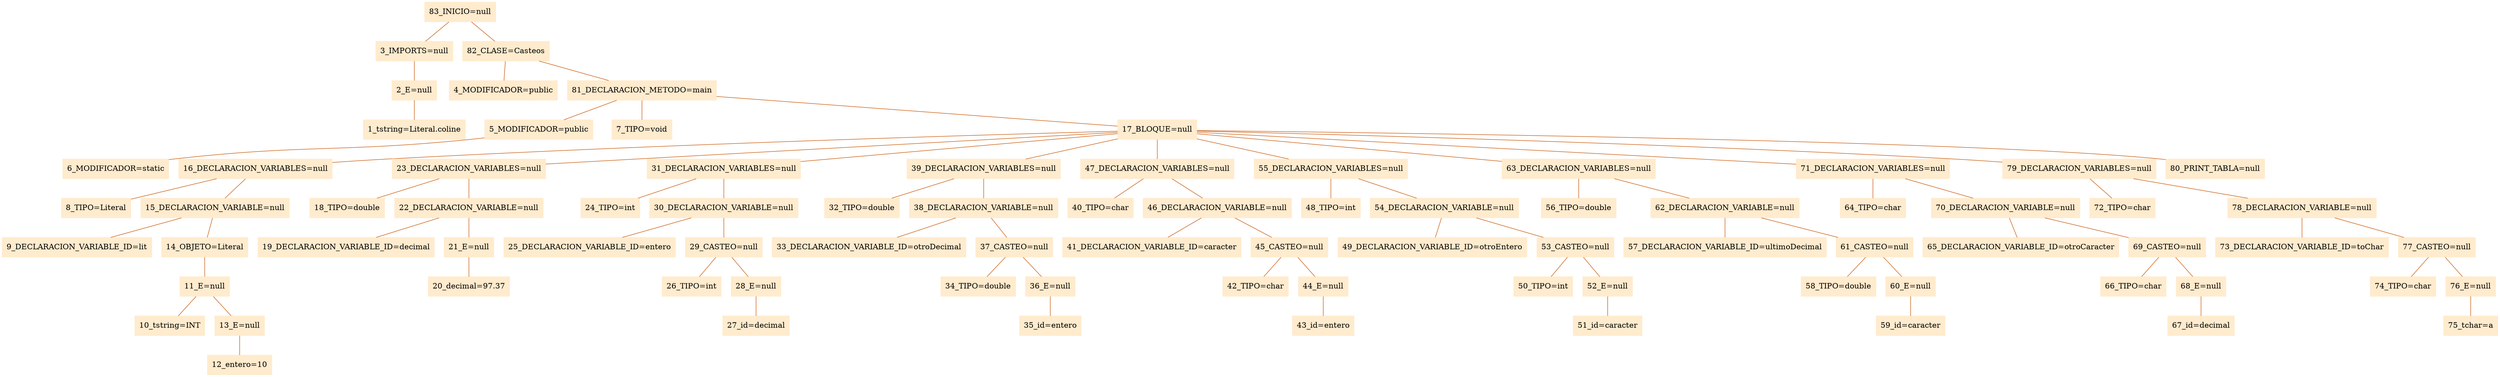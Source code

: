 digraph G {node[shape=box, style=filled, color=blanchedalmond]; edge[color=chocolate3, dir=none];rankdir=UD 

"83_INICIO=null"->"3_IMPORTS=null"
"3_IMPORTS=null"->"2_E=null"
"2_E=null"->"1_tstring=Literal.coline"
"83_INICIO=null"->"82_CLASE=Casteos"
"82_CLASE=Casteos"->"4_MODIFICADOR=public"
"82_CLASE=Casteos"->"81_DECLARACION_METODO=main"
"81_DECLARACION_METODO=main"->"5_MODIFICADOR=public"
"5_MODIFICADOR=public"->"6_MODIFICADOR=static"
"81_DECLARACION_METODO=main"->"7_TIPO=void"
"81_DECLARACION_METODO=main"->"17_BLOQUE=null"
"17_BLOQUE=null"->"16_DECLARACION_VARIABLES=null"
"16_DECLARACION_VARIABLES=null"->"8_TIPO=Literal"
"16_DECLARACION_VARIABLES=null"->"15_DECLARACION_VARIABLE=null"
"15_DECLARACION_VARIABLE=null"->"9_DECLARACION_VARIABLE_ID=lit"
"15_DECLARACION_VARIABLE=null"->"14_OBJETO=Literal"
"14_OBJETO=Literal"->"11_E=null"
"11_E=null"->"10_tstring=INT"
"11_E=null"->"13_E=null"
"13_E=null"->"12_entero=10"
"17_BLOQUE=null"->"23_DECLARACION_VARIABLES=null"
"23_DECLARACION_VARIABLES=null"->"18_TIPO=double"
"23_DECLARACION_VARIABLES=null"->"22_DECLARACION_VARIABLE=null"
"22_DECLARACION_VARIABLE=null"->"19_DECLARACION_VARIABLE_ID=decimal"
"22_DECLARACION_VARIABLE=null"->"21_E=null"
"21_E=null"->"20_decimal=97.37"
"17_BLOQUE=null"->"31_DECLARACION_VARIABLES=null"
"31_DECLARACION_VARIABLES=null"->"24_TIPO=int"
"31_DECLARACION_VARIABLES=null"->"30_DECLARACION_VARIABLE=null"
"30_DECLARACION_VARIABLE=null"->"25_DECLARACION_VARIABLE_ID=entero"
"30_DECLARACION_VARIABLE=null"->"29_CASTEO=null"
"29_CASTEO=null"->"26_TIPO=int"
"29_CASTEO=null"->"28_E=null"
"28_E=null"->"27_id=decimal"
"17_BLOQUE=null"->"39_DECLARACION_VARIABLES=null"
"39_DECLARACION_VARIABLES=null"->"32_TIPO=double"
"39_DECLARACION_VARIABLES=null"->"38_DECLARACION_VARIABLE=null"
"38_DECLARACION_VARIABLE=null"->"33_DECLARACION_VARIABLE_ID=otroDecimal"
"38_DECLARACION_VARIABLE=null"->"37_CASTEO=null"
"37_CASTEO=null"->"34_TIPO=double"
"37_CASTEO=null"->"36_E=null"
"36_E=null"->"35_id=entero"
"17_BLOQUE=null"->"47_DECLARACION_VARIABLES=null"
"47_DECLARACION_VARIABLES=null"->"40_TIPO=char"
"47_DECLARACION_VARIABLES=null"->"46_DECLARACION_VARIABLE=null"
"46_DECLARACION_VARIABLE=null"->"41_DECLARACION_VARIABLE_ID=caracter"
"46_DECLARACION_VARIABLE=null"->"45_CASTEO=null"
"45_CASTEO=null"->"42_TIPO=char"
"45_CASTEO=null"->"44_E=null"
"44_E=null"->"43_id=entero"
"17_BLOQUE=null"->"55_DECLARACION_VARIABLES=null"
"55_DECLARACION_VARIABLES=null"->"48_TIPO=int"
"55_DECLARACION_VARIABLES=null"->"54_DECLARACION_VARIABLE=null"
"54_DECLARACION_VARIABLE=null"->"49_DECLARACION_VARIABLE_ID=otroEntero"
"54_DECLARACION_VARIABLE=null"->"53_CASTEO=null"
"53_CASTEO=null"->"50_TIPO=int"
"53_CASTEO=null"->"52_E=null"
"52_E=null"->"51_id=caracter"
"17_BLOQUE=null"->"63_DECLARACION_VARIABLES=null"
"63_DECLARACION_VARIABLES=null"->"56_TIPO=double"
"63_DECLARACION_VARIABLES=null"->"62_DECLARACION_VARIABLE=null"
"62_DECLARACION_VARIABLE=null"->"57_DECLARACION_VARIABLE_ID=ultimoDecimal"
"62_DECLARACION_VARIABLE=null"->"61_CASTEO=null"
"61_CASTEO=null"->"58_TIPO=double"
"61_CASTEO=null"->"60_E=null"
"60_E=null"->"59_id=caracter"
"17_BLOQUE=null"->"71_DECLARACION_VARIABLES=null"
"71_DECLARACION_VARIABLES=null"->"64_TIPO=char"
"71_DECLARACION_VARIABLES=null"->"70_DECLARACION_VARIABLE=null"
"70_DECLARACION_VARIABLE=null"->"65_DECLARACION_VARIABLE_ID=otroCaracter"
"70_DECLARACION_VARIABLE=null"->"69_CASTEO=null"
"69_CASTEO=null"->"66_TIPO=char"
"69_CASTEO=null"->"68_E=null"
"68_E=null"->"67_id=decimal"
"17_BLOQUE=null"->"79_DECLARACION_VARIABLES=null"
"79_DECLARACION_VARIABLES=null"->"72_TIPO=char"
"79_DECLARACION_VARIABLES=null"->"78_DECLARACION_VARIABLE=null"
"78_DECLARACION_VARIABLE=null"->"73_DECLARACION_VARIABLE_ID=toChar"
"78_DECLARACION_VARIABLE=null"->"77_CASTEO=null"
"77_CASTEO=null"->"74_TIPO=char"
"77_CASTEO=null"->"76_E=null"
"76_E=null"->"75_tchar=a"
"17_BLOQUE=null"->"80_PRINT_TABLA=null"


}
